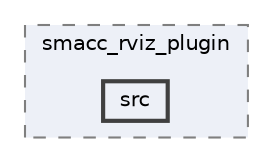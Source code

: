 digraph "smacc_diagnostics/smacc_rviz_plugin/src"
{
 // LATEX_PDF_SIZE
  bgcolor="transparent";
  edge [fontname=Helvetica,fontsize=10,labelfontname=Helvetica,labelfontsize=10];
  node [fontname=Helvetica,fontsize=10,shape=box,height=0.2,width=0.4];
  compound=true
  subgraph clusterdir_e9e028d29cf6c23a7e36aeaec07dff18 {
    graph [ bgcolor="#edf0f7", pencolor="grey50", label="smacc_rviz_plugin", fontname=Helvetica,fontsize=10 style="filled,dashed", URL="dir_e9e028d29cf6c23a7e36aeaec07dff18.html",tooltip=""]
  dir_764677cd92983b1087795bea93a74b5e [label="src", fillcolor="#edf0f7", color="grey25", style="filled,bold", URL="dir_764677cd92983b1087795bea93a74b5e.html",tooltip=""];
  }
}

